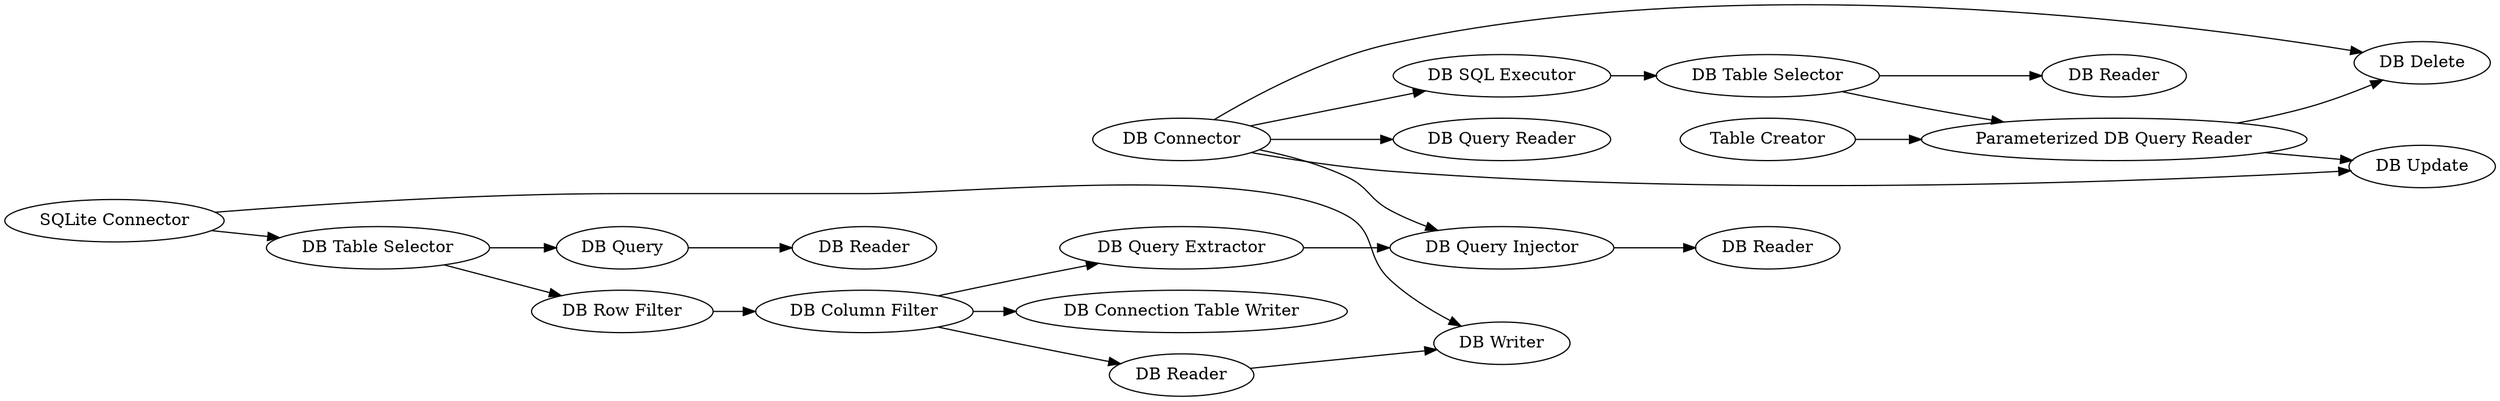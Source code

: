digraph {
	"-1964040081585058315_60" [label="DB Column Filter"]
	"-1964040081585058315_58" [label="DB Update"]
	"-1964040081585058315_55" [label="DB Table Selector"]
	"-1964040081585058315_75" [label="DB Connector"]
	"-1964040081585058315_67" [label="DB Reader"]
	"-1964040081585058315_74" [label="DB Query Reader"]
	"-1964040081585058315_66" [label="DB Writer"]
	"-1964040081585058315_19" [label="Table Creator"]
	"-1964040081585058315_59" [label="DB Query"]
	"-1964040081585058315_70" [label="DB Table Selector"]
	"-1964040081585058315_72" [label="Parameterized DB Query Reader"]
	"-1964040081585058315_61" [label="DB Reader"]
	"-1964040081585058315_63" [label="DB Query Extractor"]
	"-1964040081585058315_54" [label="DB SQL Executor"]
	"-1964040081585058315_62" [label="DB Connection Table Writer"]
	"-1964040081585058315_65" [label="DB Query Injector"]
	"-1964040081585058315_64" [label="DB Reader"]
	"-1964040081585058315_71" [label="DB Row Filter"]
	"-1964040081585058315_57" [label="DB Delete"]
	"-1964040081585058315_51" [label="SQLite Connector"]
	"-1964040081585058315_56" [label="DB Reader"]
	"-1964040081585058315_70" -> "-1964040081585058315_71"
	"-1964040081585058315_19" -> "-1964040081585058315_72"
	"-1964040081585058315_63" -> "-1964040081585058315_65"
	"-1964040081585058315_51" -> "-1964040081585058315_70"
	"-1964040081585058315_51" -> "-1964040081585058315_66"
	"-1964040081585058315_60" -> "-1964040081585058315_62"
	"-1964040081585058315_60" -> "-1964040081585058315_64"
	"-1964040081585058315_75" -> "-1964040081585058315_54"
	"-1964040081585058315_59" -> "-1964040081585058315_61"
	"-1964040081585058315_75" -> "-1964040081585058315_74"
	"-1964040081585058315_75" -> "-1964040081585058315_57"
	"-1964040081585058315_60" -> "-1964040081585058315_63"
	"-1964040081585058315_75" -> "-1964040081585058315_65"
	"-1964040081585058315_54" -> "-1964040081585058315_55"
	"-1964040081585058315_71" -> "-1964040081585058315_60"
	"-1964040081585058315_64" -> "-1964040081585058315_66"
	"-1964040081585058315_70" -> "-1964040081585058315_59"
	"-1964040081585058315_72" -> "-1964040081585058315_57"
	"-1964040081585058315_55" -> "-1964040081585058315_56"
	"-1964040081585058315_55" -> "-1964040081585058315_72"
	"-1964040081585058315_75" -> "-1964040081585058315_58"
	"-1964040081585058315_65" -> "-1964040081585058315_67"
	"-1964040081585058315_72" -> "-1964040081585058315_58"
	rankdir=LR
}
